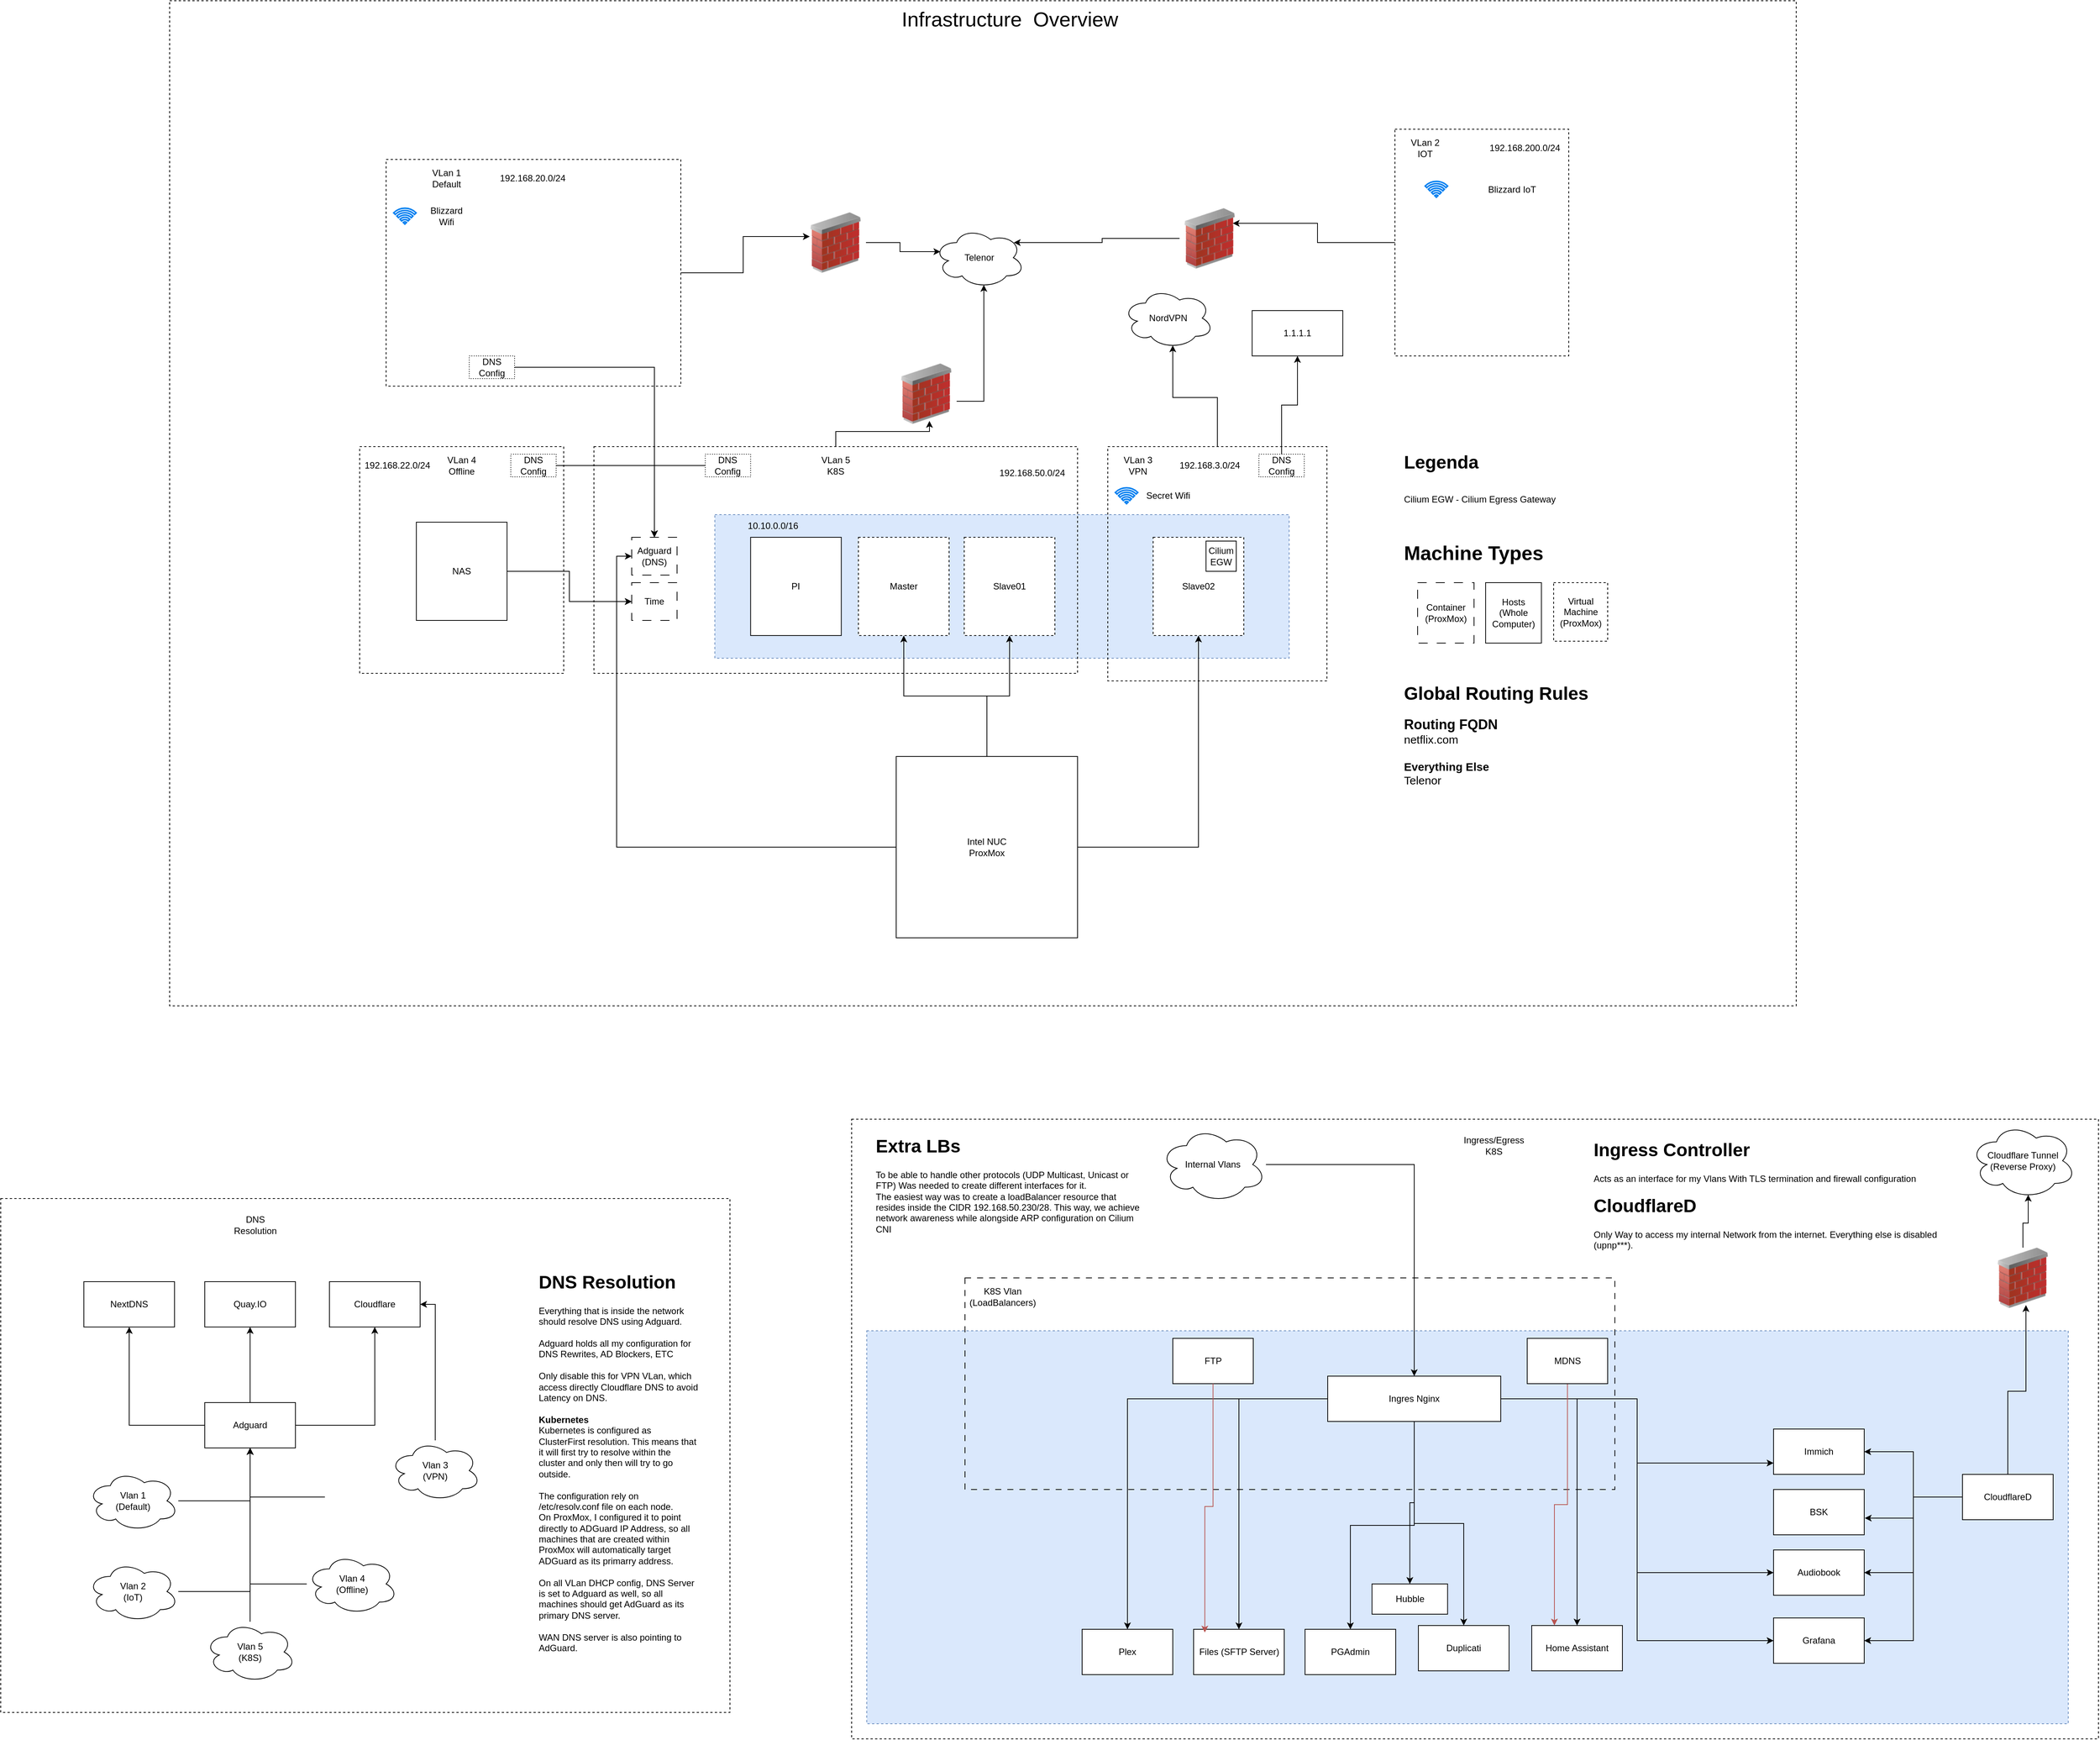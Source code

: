 <mxfile version="26.0.9">
  <diagram name="Page-1" id="SDamau4mZ8k54Pewyqb_">
    <mxGraphModel dx="1803" dy="2209" grid="1" gridSize="10" guides="1" tooltips="1" connect="1" arrows="1" fold="1" page="1" pageScale="1" pageWidth="827" pageHeight="1169" math="0" shadow="0">
      <root>
        <mxCell id="0" />
        <mxCell id="1" parent="0" />
        <mxCell id="LRw8RilUt3pYmWFIR5ii-178" value="" style="rounded=0;whiteSpace=wrap;html=1;dashed=1;" parent="1" vertex="1">
          <mxGeometry x="327.5" y="-810" width="2152.5" height="1330" as="geometry" />
        </mxCell>
        <mxCell id="LRw8RilUt3pYmWFIR5ii-112" value="" style="rounded=0;whiteSpace=wrap;html=1;dashed=1;" parent="1" vertex="1">
          <mxGeometry x="1230" y="670" width="1650" height="820" as="geometry" />
        </mxCell>
        <mxCell id="LRw8RilUt3pYmWFIR5ii-117" value="" style="rounded=0;whiteSpace=wrap;html=1;dashed=1;fillColor=#dae8fc;strokeColor=#6c8ebf;" parent="1" vertex="1">
          <mxGeometry x="1250" y="950" width="1590" height="520" as="geometry" />
        </mxCell>
        <mxCell id="LRw8RilUt3pYmWFIR5ii-132" value="" style="rounded=0;whiteSpace=wrap;html=1;dashed=1;fillColor=none;dashPattern=8 8;" parent="1" vertex="1">
          <mxGeometry x="1380" y="880" width="860" height="280" as="geometry" />
        </mxCell>
        <mxCell id="LRw8RilUt3pYmWFIR5ii-107" value="" style="rounded=0;whiteSpace=wrap;html=1;dashed=1;" parent="1" vertex="1">
          <mxGeometry x="103.96" y="775" width="965" height="680" as="geometry" />
        </mxCell>
        <mxCell id="LRw8RilUt3pYmWFIR5ii-2" value="Telenor" style="ellipse;shape=cloud;whiteSpace=wrap;html=1;" parent="1" vertex="1">
          <mxGeometry x="1338.96" y="-510" width="120" height="80" as="geometry" />
        </mxCell>
        <mxCell id="LRw8RilUt3pYmWFIR5ii-3" value="NordVPN" style="ellipse;shape=cloud;whiteSpace=wrap;html=1;" parent="1" vertex="1">
          <mxGeometry x="1588.96" y="-430" width="120" height="80" as="geometry" />
        </mxCell>
        <mxCell id="LRw8RilUt3pYmWFIR5ii-13" value="" style="rounded=0;whiteSpace=wrap;html=1;dashed=1;fillColor=#dae8fc;strokeColor=#6c8ebf;" parent="1" vertex="1">
          <mxGeometry x="1048.96" y="-130" width="760" height="190" as="geometry" />
        </mxCell>
        <mxCell id="LRw8RilUt3pYmWFIR5ii-4" value="" style="rounded=0;whiteSpace=wrap;html=1;dashed=1;fillColor=none;" parent="1" vertex="1">
          <mxGeometry x="1568.96" y="-220" width="290" height="310" as="geometry" />
        </mxCell>
        <mxCell id="LRw8RilUt3pYmWFIR5ii-5" value="Slave02" style="rounded=0;whiteSpace=wrap;html=1;dashed=1;" parent="1" vertex="1">
          <mxGeometry x="1628.96" y="-100" width="120" height="130" as="geometry" />
        </mxCell>
        <mxCell id="LRw8RilUt3pYmWFIR5ii-7" value="VLan 3&lt;div&gt;VPN&lt;/div&gt;" style="text;html=1;align=center;verticalAlign=middle;whiteSpace=wrap;rounded=0;" parent="1" vertex="1">
          <mxGeometry x="1578.96" y="-210" width="60" height="30" as="geometry" />
        </mxCell>
        <mxCell id="LRw8RilUt3pYmWFIR5ii-9" value="Cilium&lt;br&gt;EGW" style="rounded=0;whiteSpace=wrap;html=1;" parent="1" vertex="1">
          <mxGeometry x="1698.96" y="-95" width="40" height="40" as="geometry" />
        </mxCell>
        <mxCell id="LRw8RilUt3pYmWFIR5ii-12" value="&lt;h1 style=&quot;margin-top: 0px;&quot;&gt;&lt;span style=&quot;background-color: transparent; color: light-dark(rgb(0, 0, 0), rgb(255, 255, 255));&quot;&gt;Legenda&lt;/span&gt;&lt;/h1&gt;&lt;h1 style=&quot;margin-top: 0px;&quot;&gt;&lt;span style=&quot;background-color: transparent; color: light-dark(rgb(0, 0, 0), rgb(255, 255, 255)); font-size: 12px; font-weight: normal;&quot;&gt;Cilium EGW - Cilium Egress Gateway&lt;/span&gt;&lt;/h1&gt;&lt;div&gt;&lt;span style=&quot;background-color: transparent; color: light-dark(rgb(0, 0, 0), rgb(255, 255, 255)); font-size: 12px; font-weight: normal;&quot;&gt;&lt;br&gt;&lt;/span&gt;&lt;/div&gt;&lt;div&gt;&lt;span style=&quot;background-color: transparent; color: light-dark(rgb(0, 0, 0), rgb(255, 255, 255)); font-size: 12px; font-weight: normal;&quot;&gt;&lt;br&gt;&lt;/span&gt;&lt;/div&gt;&lt;div&gt;&lt;span style=&quot;background-color: transparent; color: light-dark(rgb(0, 0, 0), rgb(255, 255, 255));&quot;&gt;&lt;b style=&quot;&quot;&gt;&lt;font style=&quot;font-size: 26px;&quot;&gt;Machine Types&lt;/font&gt;&lt;/b&gt;&lt;/span&gt;&lt;/div&gt;&lt;div&gt;&lt;span style=&quot;background-color: transparent; color: light-dark(rgb(0, 0, 0), rgb(255, 255, 255));&quot;&gt;&lt;b style=&quot;&quot;&gt;&lt;font style=&quot;font-size: 26px;&quot;&gt;&lt;br&gt;&lt;/font&gt;&lt;/b&gt;&lt;/span&gt;&lt;/div&gt;&lt;div&gt;&lt;span style=&quot;background-color: transparent; color: light-dark(rgb(0, 0, 0), rgb(255, 255, 255));&quot;&gt;&lt;b style=&quot;&quot;&gt;&lt;font style=&quot;font-size: 26px;&quot;&gt;&lt;br&gt;&lt;/font&gt;&lt;/b&gt;&lt;/span&gt;&lt;/div&gt;&lt;div&gt;&lt;span style=&quot;background-color: transparent; color: light-dark(rgb(0, 0, 0), rgb(255, 255, 255));&quot;&gt;&lt;b style=&quot;&quot;&gt;&lt;font style=&quot;font-size: 26px;&quot;&gt;&lt;br&gt;&lt;/font&gt;&lt;/b&gt;&lt;/span&gt;&lt;/div&gt;&lt;div&gt;&lt;span style=&quot;background-color: transparent; color: light-dark(rgb(0, 0, 0), rgb(255, 255, 255));&quot;&gt;&lt;b style=&quot;&quot;&gt;&lt;font style=&quot;font-size: 26px;&quot;&gt;&lt;br&gt;&lt;/font&gt;&lt;/b&gt;&lt;/span&gt;&lt;/div&gt;&lt;div&gt;&lt;span style=&quot;background-color: transparent; color: light-dark(rgb(0, 0, 0), rgb(255, 255, 255));&quot;&gt;&lt;b style=&quot;&quot;&gt;&lt;font style=&quot;font-size: 26px;&quot;&gt;&lt;br&gt;&lt;/font&gt;&lt;/b&gt;&lt;/span&gt;&lt;/div&gt;&lt;div&gt;&lt;h1 style=&quot;margin-top: 0px;&quot;&gt;Global Routing Rules&lt;/h1&gt;&lt;/div&gt;&lt;div&gt;&lt;b&gt;&lt;font style=&quot;font-size: 18px;&quot;&gt;Routing FQDN&lt;/font&gt;&lt;/b&gt;&lt;/div&gt;&lt;div&gt;&lt;div&gt;&lt;font style=&quot;font-size: 15px;&quot;&gt;netflix.com&lt;/font&gt;&lt;/div&gt;&lt;/div&gt;&lt;div&gt;&lt;font style=&quot;font-size: 15px;&quot;&gt;&lt;br&gt;&lt;/font&gt;&lt;/div&gt;&lt;div&gt;&lt;font style=&quot;font-size: 15px;&quot;&gt;&lt;b&gt;Everything Else&lt;/b&gt;&lt;/font&gt;&lt;/div&gt;&lt;div&gt;&lt;span style=&quot;font-size: 15px;&quot;&gt;Telenor&amp;nbsp;&lt;/span&gt;&lt;/div&gt;" style="text;html=1;whiteSpace=wrap;overflow=hidden;rounded=0;" parent="1" vertex="1">
          <mxGeometry x="1958.66" y="-220" width="330" height="590" as="geometry" />
        </mxCell>
        <mxCell id="LRw8RilUt3pYmWFIR5ii-14" value="" style="rounded=0;whiteSpace=wrap;html=1;dashed=1;fillColor=none;" parent="1" vertex="1">
          <mxGeometry x="888.96" y="-220" width="640" height="300" as="geometry" />
        </mxCell>
        <mxCell id="LRw8RilUt3pYmWFIR5ii-15" value="VLan 5&lt;div&gt;K8S&lt;/div&gt;" style="text;html=1;align=center;verticalAlign=middle;whiteSpace=wrap;rounded=0;" parent="1" vertex="1">
          <mxGeometry x="1178.96" y="-210" width="60" height="30" as="geometry" />
        </mxCell>
        <mxCell id="LRw8RilUt3pYmWFIR5ii-16" value="Slave01" style="rounded=0;whiteSpace=wrap;html=1;dashed=1;" parent="1" vertex="1">
          <mxGeometry x="1378.96" y="-100" width="120" height="130" as="geometry" />
        </mxCell>
        <mxCell id="LRw8RilUt3pYmWFIR5ii-17" value="Master" style="rounded=0;whiteSpace=wrap;html=1;dashed=1;" parent="1" vertex="1">
          <mxGeometry x="1238.96" y="-100" width="120" height="130" as="geometry" />
        </mxCell>
        <mxCell id="LRw8RilUt3pYmWFIR5ii-18" value="PI" style="rounded=0;whiteSpace=wrap;html=1;" parent="1" vertex="1">
          <mxGeometry x="1096.3" y="-100" width="120" height="130" as="geometry" />
        </mxCell>
        <mxCell id="LRw8RilUt3pYmWFIR5ii-20" style="edgeStyle=orthogonalEdgeStyle;rounded=0;orthogonalLoop=1;jettySize=auto;html=1;" parent="1" source="LRw8RilUt3pYmWFIR5ii-19" target="LRw8RilUt3pYmWFIR5ii-16" edge="1">
          <mxGeometry relative="1" as="geometry" />
        </mxCell>
        <mxCell id="LRw8RilUt3pYmWFIR5ii-23" style="edgeStyle=orthogonalEdgeStyle;rounded=0;orthogonalLoop=1;jettySize=auto;html=1;" parent="1" source="LRw8RilUt3pYmWFIR5ii-19" target="LRw8RilUt3pYmWFIR5ii-5" edge="1">
          <mxGeometry relative="1" as="geometry" />
        </mxCell>
        <mxCell id="LRw8RilUt3pYmWFIR5ii-24" style="edgeStyle=orthogonalEdgeStyle;rounded=0;orthogonalLoop=1;jettySize=auto;html=1;" parent="1" source="LRw8RilUt3pYmWFIR5ii-19" target="LRw8RilUt3pYmWFIR5ii-17" edge="1">
          <mxGeometry relative="1" as="geometry" />
        </mxCell>
        <mxCell id="LRw8RilUt3pYmWFIR5ii-27" style="edgeStyle=orthogonalEdgeStyle;rounded=0;orthogonalLoop=1;jettySize=auto;html=1;entryX=0;entryY=0.5;entryDx=0;entryDy=0;" parent="1" source="LRw8RilUt3pYmWFIR5ii-19" target="LRw8RilUt3pYmWFIR5ii-26" edge="1">
          <mxGeometry relative="1" as="geometry" />
        </mxCell>
        <mxCell id="LRw8RilUt3pYmWFIR5ii-28" style="edgeStyle=orthogonalEdgeStyle;rounded=0;orthogonalLoop=1;jettySize=auto;html=1;entryX=0;entryY=0.5;entryDx=0;entryDy=0;" parent="1" source="LRw8RilUt3pYmWFIR5ii-19" target="LRw8RilUt3pYmWFIR5ii-25" edge="1">
          <mxGeometry relative="1" as="geometry" />
        </mxCell>
        <mxCell id="LRw8RilUt3pYmWFIR5ii-19" value="Intel NUC&lt;div&gt;ProxMox&lt;/div&gt;" style="whiteSpace=wrap;html=1;aspect=fixed;" parent="1" vertex="1">
          <mxGeometry x="1288.96" y="190" width="240" height="240" as="geometry" />
        </mxCell>
        <mxCell id="LRw8RilUt3pYmWFIR5ii-25" value="Adguard&lt;div&gt;(DNS)&lt;/div&gt;" style="rounded=0;whiteSpace=wrap;html=1;dashed=1;dashPattern=12 12;" parent="1" vertex="1">
          <mxGeometry x="938.96" y="-100" width="60" height="50" as="geometry" />
        </mxCell>
        <mxCell id="LRw8RilUt3pYmWFIR5ii-26" value="Time" style="rounded=0;whiteSpace=wrap;html=1;dashed=1;dashPattern=12 12;" parent="1" vertex="1">
          <mxGeometry x="938.96" y="-40" width="60" height="50" as="geometry" />
        </mxCell>
        <mxCell id="LRw8RilUt3pYmWFIR5ii-30" value="" style="shape=image;verticalLabelPosition=bottom;labelBackgroundColor=default;verticalAlign=top;aspect=fixed;imageAspect=0;image=https://upload.wikimedia.org/wikipedia/commons/thumb/3/39/Kubernetes_logo_without_workmark.svg/1200px-Kubernetes_logo_without_workmark.svg.png;" parent="1" vertex="1">
          <mxGeometry x="1048.96" y="-130" width="30.87" height="30" as="geometry" />
        </mxCell>
        <mxCell id="LRw8RilUt3pYmWFIR5ii-31" value="Container&lt;div&gt;(ProxMox)&lt;/div&gt;" style="rounded=0;whiteSpace=wrap;html=1;dashed=1;dashPattern=12 12;" parent="1" vertex="1">
          <mxGeometry x="1978.96" y="-40" width="74.67" height="80" as="geometry" />
        </mxCell>
        <mxCell id="LRw8RilUt3pYmWFIR5ii-32" value="Hosts (Whole Computer)" style="rounded=0;whiteSpace=wrap;html=1;" parent="1" vertex="1">
          <mxGeometry x="2068.96" y="-40" width="73.85" height="80" as="geometry" />
        </mxCell>
        <mxCell id="LRw8RilUt3pYmWFIR5ii-33" value="Virtual Machine&lt;div&gt;(ProxMox)&lt;/div&gt;" style="rounded=0;whiteSpace=wrap;html=1;dashed=1;" parent="1" vertex="1">
          <mxGeometry x="2158.96" y="-40" width="71.54" height="77.5" as="geometry" />
        </mxCell>
        <mxCell id="LRw8RilUt3pYmWFIR5ii-35" style="edgeStyle=orthogonalEdgeStyle;rounded=0;orthogonalLoop=1;jettySize=auto;html=1;entryX=0.55;entryY=0.95;entryDx=0;entryDy=0;entryPerimeter=0;" parent="1" source="LRw8RilUt3pYmWFIR5ii-4" target="LRw8RilUt3pYmWFIR5ii-3" edge="1">
          <mxGeometry relative="1" as="geometry" />
        </mxCell>
        <mxCell id="LRw8RilUt3pYmWFIR5ii-36" value="" style="rounded=0;whiteSpace=wrap;html=1;dashed=1;fillColor=none;" parent="1" vertex="1">
          <mxGeometry x="578.96" y="-220" width="270" height="300" as="geometry" />
        </mxCell>
        <mxCell id="LRw8RilUt3pYmWFIR5ii-37" value="VLan 4&lt;div&gt;Offline&lt;/div&gt;" style="text;html=1;align=center;verticalAlign=middle;whiteSpace=wrap;rounded=0;" parent="1" vertex="1">
          <mxGeometry x="683.96" y="-210" width="60" height="30" as="geometry" />
        </mxCell>
        <mxCell id="LRw8RilUt3pYmWFIR5ii-83" style="edgeStyle=orthogonalEdgeStyle;rounded=0;orthogonalLoop=1;jettySize=auto;html=1;" parent="1" source="LRw8RilUt3pYmWFIR5ii-41" target="LRw8RilUt3pYmWFIR5ii-26" edge="1">
          <mxGeometry relative="1" as="geometry" />
        </mxCell>
        <mxCell id="LRw8RilUt3pYmWFIR5ii-41" value="NAS" style="rounded=0;whiteSpace=wrap;html=1;" parent="1" vertex="1">
          <mxGeometry x="653.96" y="-120" width="120" height="130" as="geometry" />
        </mxCell>
        <mxCell id="LRw8RilUt3pYmWFIR5ii-43" value="" style="rounded=0;whiteSpace=wrap;html=1;dashed=1;fillColor=none;" parent="1" vertex="1">
          <mxGeometry x="613.96" y="-600" width="390" height="300" as="geometry" />
        </mxCell>
        <mxCell id="LRw8RilUt3pYmWFIR5ii-44" value="VLan 1&lt;div&gt;Default&lt;/div&gt;" style="text;html=1;align=center;verticalAlign=middle;whiteSpace=wrap;rounded=0;" parent="1" vertex="1">
          <mxGeometry x="663.96" y="-590" width="60" height="30" as="geometry" />
        </mxCell>
        <mxCell id="LRw8RilUt3pYmWFIR5ii-48" value="" style="html=1;verticalLabelPosition=bottom;align=center;labelBackgroundColor=#ffffff;verticalAlign=top;strokeWidth=2;strokeColor=#0080F0;shadow=0;dashed=0;shape=mxgraph.ios7.icons.wifi;pointerEvents=1" parent="1" vertex="1">
          <mxGeometry x="623.96" y="-535.5" width="29.7" height="21" as="geometry" />
        </mxCell>
        <mxCell id="LRw8RilUt3pYmWFIR5ii-49" value="Blizzard Wifi" style="text;html=1;align=center;verticalAlign=middle;whiteSpace=wrap;rounded=0;" parent="1" vertex="1">
          <mxGeometry x="663.96" y="-540" width="60" height="30" as="geometry" />
        </mxCell>
        <mxCell id="LRw8RilUt3pYmWFIR5ii-51" style="edgeStyle=orthogonalEdgeStyle;rounded=0;orthogonalLoop=1;jettySize=auto;html=1;" parent="1" source="LRw8RilUt3pYmWFIR5ii-50" target="LRw8RilUt3pYmWFIR5ii-25" edge="1">
          <mxGeometry relative="1" as="geometry" />
        </mxCell>
        <mxCell id="LRw8RilUt3pYmWFIR5ii-50" value="DNS Config" style="text;html=1;align=center;verticalAlign=middle;whiteSpace=wrap;rounded=0;fillColor=none;strokeColor=default;dashed=1;dashPattern=1 2;" parent="1" vertex="1">
          <mxGeometry x="723.96" y="-340" width="60" height="30" as="geometry" />
        </mxCell>
        <mxCell id="LRw8RilUt3pYmWFIR5ii-53" style="edgeStyle=orthogonalEdgeStyle;rounded=0;orthogonalLoop=1;jettySize=auto;html=1;" parent="1" source="LRw8RilUt3pYmWFIR5ii-52" target="LRw8RilUt3pYmWFIR5ii-25" edge="1">
          <mxGeometry relative="1" as="geometry" />
        </mxCell>
        <mxCell id="LRw8RilUt3pYmWFIR5ii-52" value="DNS Config" style="text;html=1;align=center;verticalAlign=middle;whiteSpace=wrap;rounded=0;fillColor=none;strokeColor=default;dashed=1;dashPattern=1 2;" parent="1" vertex="1">
          <mxGeometry x="778.96" y="-210" width="60" height="30" as="geometry" />
        </mxCell>
        <mxCell id="LRw8RilUt3pYmWFIR5ii-55" style="edgeStyle=orthogonalEdgeStyle;rounded=0;orthogonalLoop=1;jettySize=auto;html=1;entryX=0.5;entryY=0;entryDx=0;entryDy=0;" parent="1" source="LRw8RilUt3pYmWFIR5ii-54" target="LRw8RilUt3pYmWFIR5ii-25" edge="1">
          <mxGeometry relative="1" as="geometry" />
        </mxCell>
        <mxCell id="LRw8RilUt3pYmWFIR5ii-54" value="DNS Config" style="text;html=1;align=center;verticalAlign=middle;whiteSpace=wrap;rounded=0;fillColor=none;strokeColor=default;dashed=1;dashPattern=1 2;" parent="1" vertex="1">
          <mxGeometry x="1036.3" y="-210" width="60" height="30" as="geometry" />
        </mxCell>
        <mxCell id="LRw8RilUt3pYmWFIR5ii-58" style="edgeStyle=orthogonalEdgeStyle;rounded=0;orthogonalLoop=1;jettySize=auto;html=1;entryX=0.5;entryY=1;entryDx=0;entryDy=0;" parent="1" source="LRw8RilUt3pYmWFIR5ii-56" target="LRw8RilUt3pYmWFIR5ii-57" edge="1">
          <mxGeometry relative="1" as="geometry" />
        </mxCell>
        <mxCell id="LRw8RilUt3pYmWFIR5ii-56" value="DNS Config" style="text;html=1;align=center;verticalAlign=middle;whiteSpace=wrap;rounded=0;fillColor=none;strokeColor=default;dashed=1;dashPattern=1 2;" parent="1" vertex="1">
          <mxGeometry x="1768.96" y="-210" width="60" height="30" as="geometry" />
        </mxCell>
        <mxCell id="LRw8RilUt3pYmWFIR5ii-57" value="1.1.1.1" style="rounded=0;whiteSpace=wrap;html=1;" parent="1" vertex="1">
          <mxGeometry x="1759.96" y="-400" width="120" height="60" as="geometry" />
        </mxCell>
        <mxCell id="LRw8RilUt3pYmWFIR5ii-59" style="edgeStyle=orthogonalEdgeStyle;rounded=0;orthogonalLoop=1;jettySize=auto;html=1;entryX=0.55;entryY=0.95;entryDx=0;entryDy=0;entryPerimeter=0;" parent="1" source="LRw8RilUt3pYmWFIR5ii-73" target="LRw8RilUt3pYmWFIR5ii-2" edge="1">
          <mxGeometry relative="1" as="geometry">
            <Array as="points">
              <mxPoint x="1404.96" y="-280" />
              <mxPoint x="1404.96" y="-280" />
            </Array>
          </mxGeometry>
        </mxCell>
        <mxCell id="LRw8RilUt3pYmWFIR5ii-60" style="edgeStyle=orthogonalEdgeStyle;rounded=0;orthogonalLoop=1;jettySize=auto;html=1;entryX=0.07;entryY=0.4;entryDx=0;entryDy=0;entryPerimeter=0;" parent="1" source="LRw8RilUt3pYmWFIR5ii-75" target="LRw8RilUt3pYmWFIR5ii-2" edge="1">
          <mxGeometry relative="1" as="geometry" />
        </mxCell>
        <mxCell id="LRw8RilUt3pYmWFIR5ii-61" value="192.168.20.0/24" style="text;html=1;align=center;verticalAlign=middle;whiteSpace=wrap;rounded=0;" parent="1" vertex="1">
          <mxGeometry x="777.96" y="-590" width="60" height="30" as="geometry" />
        </mxCell>
        <mxCell id="LRw8RilUt3pYmWFIR5ii-62" value="192.168.50.0/24" style="text;html=1;align=center;verticalAlign=middle;whiteSpace=wrap;rounded=0;" parent="1" vertex="1">
          <mxGeometry x="1438.96" y="-200" width="60" height="30" as="geometry" />
        </mxCell>
        <mxCell id="LRw8RilUt3pYmWFIR5ii-63" value="192.168.3.0/24" style="text;html=1;align=center;verticalAlign=middle;whiteSpace=wrap;rounded=0;" parent="1" vertex="1">
          <mxGeometry x="1673.96" y="-210" width="60" height="30" as="geometry" />
        </mxCell>
        <mxCell id="LRw8RilUt3pYmWFIR5ii-64" value="192.168.22&lt;span style=&quot;background-color: transparent; color: light-dark(rgb(0, 0, 0), rgb(255, 255, 255));&quot;&gt;.0/24&lt;/span&gt;" style="text;html=1;align=center;verticalAlign=middle;whiteSpace=wrap;rounded=0;" parent="1" vertex="1">
          <mxGeometry x="598.96" y="-210" width="60" height="30" as="geometry" />
        </mxCell>
        <mxCell id="LRw8RilUt3pYmWFIR5ii-65" value="" style="rounded=0;whiteSpace=wrap;html=1;dashed=1;fillColor=none;" parent="1" vertex="1">
          <mxGeometry x="1948.96" y="-640" width="230" height="300" as="geometry" />
        </mxCell>
        <mxCell id="LRw8RilUt3pYmWFIR5ii-66" value="VLan 2&lt;div&gt;IOT&lt;/div&gt;" style="text;html=1;align=center;verticalAlign=middle;whiteSpace=wrap;rounded=0;" parent="1" vertex="1">
          <mxGeometry x="1958.66" y="-630" width="60" height="30" as="geometry" />
        </mxCell>
        <mxCell id="LRw8RilUt3pYmWFIR5ii-67" value="" style="html=1;verticalLabelPosition=bottom;align=center;labelBackgroundColor=#ffffff;verticalAlign=top;strokeWidth=2;strokeColor=#0080F0;shadow=0;dashed=0;shape=mxgraph.ios7.icons.wifi;pointerEvents=1" parent="1" vertex="1">
          <mxGeometry x="1988.96" y="-571" width="29.7" height="21" as="geometry" />
        </mxCell>
        <mxCell id="LRw8RilUt3pYmWFIR5ii-68" value="Blizzard IoT" style="text;html=1;align=center;verticalAlign=middle;whiteSpace=wrap;rounded=0;" parent="1" vertex="1">
          <mxGeometry x="2048.96" y="-575.5" width="110" height="30" as="geometry" />
        </mxCell>
        <mxCell id="LRw8RilUt3pYmWFIR5ii-69" value="192.168.200.0/24" style="text;html=1;align=center;verticalAlign=middle;whiteSpace=wrap;rounded=0;" parent="1" vertex="1">
          <mxGeometry x="2090.5" y="-630" width="60" height="30" as="geometry" />
        </mxCell>
        <mxCell id="LRw8RilUt3pYmWFIR5ii-70" style="edgeStyle=orthogonalEdgeStyle;rounded=0;orthogonalLoop=1;jettySize=auto;html=1;entryX=0.88;entryY=0.25;entryDx=0;entryDy=0;entryPerimeter=0;" parent="1" source="LRw8RilUt3pYmWFIR5ii-72" target="LRw8RilUt3pYmWFIR5ii-2" edge="1">
          <mxGeometry relative="1" as="geometry" />
        </mxCell>
        <mxCell id="LRw8RilUt3pYmWFIR5ii-74" value="" style="edgeStyle=orthogonalEdgeStyle;rounded=0;orthogonalLoop=1;jettySize=auto;html=1;entryX=0.55;entryY=0.95;entryDx=0;entryDy=0;entryPerimeter=0;" parent="1" source="LRw8RilUt3pYmWFIR5ii-14" target="LRw8RilUt3pYmWFIR5ii-73" edge="1">
          <mxGeometry relative="1" as="geometry">
            <mxPoint x="1404.96" y="-220" as="sourcePoint" />
            <mxPoint x="1404.96" y="-434" as="targetPoint" />
            <Array as="points" />
          </mxGeometry>
        </mxCell>
        <mxCell id="LRw8RilUt3pYmWFIR5ii-73" value="" style="image;html=1;image=img/lib/clip_art/networking/Firewall_02_128x128.png" parent="1" vertex="1">
          <mxGeometry x="1288.96" y="-330" width="80" height="80" as="geometry" />
        </mxCell>
        <mxCell id="LRw8RilUt3pYmWFIR5ii-76" value="" style="edgeStyle=orthogonalEdgeStyle;rounded=0;orthogonalLoop=1;jettySize=auto;html=1;entryX=0.07;entryY=0.4;entryDx=0;entryDy=0;entryPerimeter=0;" parent="1" source="LRw8RilUt3pYmWFIR5ii-43" target="LRw8RilUt3pYmWFIR5ii-75" edge="1">
          <mxGeometry relative="1" as="geometry">
            <mxPoint x="1003.96" y="-450" as="sourcePoint" />
            <mxPoint x="1346.96" y="-478" as="targetPoint" />
          </mxGeometry>
        </mxCell>
        <mxCell id="LRw8RilUt3pYmWFIR5ii-75" value="" style="image;html=1;image=img/lib/clip_art/networking/Firewall_02_128x128.png" parent="1" vertex="1">
          <mxGeometry x="1168.96" y="-530" width="80" height="80" as="geometry" />
        </mxCell>
        <mxCell id="LRw8RilUt3pYmWFIR5ii-77" value="" style="edgeStyle=orthogonalEdgeStyle;rounded=0;orthogonalLoop=1;jettySize=auto;html=1;entryX=0.88;entryY=0.25;entryDx=0;entryDy=0;entryPerimeter=0;" parent="1" source="LRw8RilUt3pYmWFIR5ii-65" target="LRw8RilUt3pYmWFIR5ii-72" edge="1">
          <mxGeometry relative="1" as="geometry">
            <mxPoint x="1948.96" y="-490" as="sourcePoint" />
            <mxPoint x="1444.96" y="-490" as="targetPoint" />
          </mxGeometry>
        </mxCell>
        <mxCell id="LRw8RilUt3pYmWFIR5ii-72" value="" style="image;html=1;image=img/lib/clip_art/networking/Firewall_02_128x128.png" parent="1" vertex="1">
          <mxGeometry x="1663.96" y="-535.5" width="80" height="80" as="geometry" />
        </mxCell>
        <mxCell id="LRw8RilUt3pYmWFIR5ii-79" value="" style="html=1;verticalLabelPosition=bottom;align=center;labelBackgroundColor=#ffffff;verticalAlign=top;strokeWidth=2;strokeColor=#0080F0;shadow=0;dashed=0;shape=mxgraph.ios7.icons.wifi;pointerEvents=1" parent="1" vertex="1">
          <mxGeometry x="1578.96" y="-165.5" width="29.7" height="21" as="geometry" />
        </mxCell>
        <mxCell id="LRw8RilUt3pYmWFIR5ii-80" value="Secret Wifi" style="text;html=1;align=center;verticalAlign=middle;whiteSpace=wrap;rounded=0;" parent="1" vertex="1">
          <mxGeometry x="1593.96" y="-170" width="110" height="30" as="geometry" />
        </mxCell>
        <mxCell id="LRw8RilUt3pYmWFIR5ii-85" value="10.10.0.0/16" style="text;html=1;align=center;verticalAlign=middle;whiteSpace=wrap;rounded=0;" parent="1" vertex="1">
          <mxGeometry x="1096.3" y="-130" width="60" height="30" as="geometry" />
        </mxCell>
        <mxCell id="LRw8RilUt3pYmWFIR5ii-87" value="DNS Resolution" style="text;html=1;align=center;verticalAlign=middle;whiteSpace=wrap;rounded=0;" parent="1" vertex="1">
          <mxGeometry x="411.46" y="795" width="60" height="30" as="geometry" />
        </mxCell>
        <mxCell id="LRw8RilUt3pYmWFIR5ii-92" style="edgeStyle=orthogonalEdgeStyle;rounded=0;orthogonalLoop=1;jettySize=auto;html=1;" parent="1" source="LRw8RilUt3pYmWFIR5ii-88" target="LRw8RilUt3pYmWFIR5ii-90" edge="1">
          <mxGeometry relative="1" as="geometry" />
        </mxCell>
        <mxCell id="LRw8RilUt3pYmWFIR5ii-93" style="edgeStyle=orthogonalEdgeStyle;rounded=0;orthogonalLoop=1;jettySize=auto;html=1;entryX=0.5;entryY=1;entryDx=0;entryDy=0;" parent="1" source="LRw8RilUt3pYmWFIR5ii-88" target="LRw8RilUt3pYmWFIR5ii-91" edge="1">
          <mxGeometry relative="1" as="geometry" />
        </mxCell>
        <mxCell id="LRw8RilUt3pYmWFIR5ii-94" style="edgeStyle=orthogonalEdgeStyle;rounded=0;orthogonalLoop=1;jettySize=auto;html=1;" parent="1" source="LRw8RilUt3pYmWFIR5ii-88" target="LRw8RilUt3pYmWFIR5ii-89" edge="1">
          <mxGeometry relative="1" as="geometry" />
        </mxCell>
        <mxCell id="LRw8RilUt3pYmWFIR5ii-88" value="Adguard" style="rounded=0;whiteSpace=wrap;html=1;" parent="1" vertex="1">
          <mxGeometry x="373.96" y="1045" width="120" height="60" as="geometry" />
        </mxCell>
        <mxCell id="LRw8RilUt3pYmWFIR5ii-89" value="NextDNS" style="rounded=0;whiteSpace=wrap;html=1;" parent="1" vertex="1">
          <mxGeometry x="213.96" y="885" width="120" height="60" as="geometry" />
        </mxCell>
        <mxCell id="LRw8RilUt3pYmWFIR5ii-90" value="Quay.IO" style="rounded=0;whiteSpace=wrap;html=1;" parent="1" vertex="1">
          <mxGeometry x="373.96" y="885" width="120" height="60" as="geometry" />
        </mxCell>
        <mxCell id="LRw8RilUt3pYmWFIR5ii-91" value="Cloudflare" style="rounded=0;whiteSpace=wrap;html=1;" parent="1" vertex="1">
          <mxGeometry x="538.96" y="885" width="120" height="60" as="geometry" />
        </mxCell>
        <mxCell id="LRw8RilUt3pYmWFIR5ii-100" style="edgeStyle=orthogonalEdgeStyle;rounded=0;orthogonalLoop=1;jettySize=auto;html=1;" parent="1" source="LRw8RilUt3pYmWFIR5ii-95" target="LRw8RilUt3pYmWFIR5ii-88" edge="1">
          <mxGeometry relative="1" as="geometry" />
        </mxCell>
        <mxCell id="LRw8RilUt3pYmWFIR5ii-95" value="Vlan 1&lt;div&gt;(Default)&lt;/div&gt;" style="ellipse;shape=cloud;whiteSpace=wrap;html=1;" parent="1" vertex="1">
          <mxGeometry x="218.96" y="1135" width="120" height="80" as="geometry" />
        </mxCell>
        <mxCell id="LRw8RilUt3pYmWFIR5ii-106" style="edgeStyle=orthogonalEdgeStyle;rounded=0;orthogonalLoop=1;jettySize=auto;html=1;" parent="1" source="LRw8RilUt3pYmWFIR5ii-96" target="LRw8RilUt3pYmWFIR5ii-88" edge="1">
          <mxGeometry relative="1" as="geometry" />
        </mxCell>
        <mxCell id="LRw8RilUt3pYmWFIR5ii-96" value="Vlan 2&lt;div&gt;(IoT)&lt;/div&gt;" style="ellipse;shape=cloud;whiteSpace=wrap;html=1;" parent="1" vertex="1">
          <mxGeometry x="218.96" y="1255" width="120" height="80" as="geometry" />
        </mxCell>
        <mxCell id="LRw8RilUt3pYmWFIR5ii-103" style="edgeStyle=orthogonalEdgeStyle;rounded=0;orthogonalLoop=1;jettySize=auto;html=1;entryX=1;entryY=0.5;entryDx=0;entryDy=0;" parent="1" source="LRw8RilUt3pYmWFIR5ii-97" target="LRw8RilUt3pYmWFIR5ii-91" edge="1">
          <mxGeometry relative="1" as="geometry">
            <Array as="points">
              <mxPoint x="678.96" y="1155" />
              <mxPoint x="678.96" y="915" />
            </Array>
          </mxGeometry>
        </mxCell>
        <mxCell id="LRw8RilUt3pYmWFIR5ii-97" value="Vlan 3&lt;br&gt;(VPN)" style="ellipse;shape=cloud;whiteSpace=wrap;html=1;" parent="1" vertex="1">
          <mxGeometry x="618.96" y="1095" width="120" height="80" as="geometry" />
        </mxCell>
        <mxCell id="LRw8RilUt3pYmWFIR5ii-104" style="edgeStyle=orthogonalEdgeStyle;rounded=0;orthogonalLoop=1;jettySize=auto;html=1;" parent="1" source="LRw8RilUt3pYmWFIR5ii-98" target="LRw8RilUt3pYmWFIR5ii-88" edge="1">
          <mxGeometry relative="1" as="geometry" />
        </mxCell>
        <mxCell id="LRw8RilUt3pYmWFIR5ii-98" value="Vlan 4&lt;div&gt;(Offline)&lt;/div&gt;" style="ellipse;shape=cloud;whiteSpace=wrap;html=1;" parent="1" vertex="1">
          <mxGeometry x="508.96" y="1245" width="120" height="80" as="geometry" />
        </mxCell>
        <mxCell id="LRw8RilUt3pYmWFIR5ii-105" style="edgeStyle=orthogonalEdgeStyle;rounded=0;orthogonalLoop=1;jettySize=auto;html=1;" parent="1" source="LRw8RilUt3pYmWFIR5ii-99" target="LRw8RilUt3pYmWFIR5ii-88" edge="1">
          <mxGeometry relative="1" as="geometry" />
        </mxCell>
        <mxCell id="LRw8RilUt3pYmWFIR5ii-99" value="Vlan 5&lt;div&gt;(K8S)&lt;/div&gt;" style="ellipse;shape=cloud;whiteSpace=wrap;html=1;" parent="1" vertex="1">
          <mxGeometry x="373.96" y="1335" width="120" height="80" as="geometry" />
        </mxCell>
        <mxCell id="LRw8RilUt3pYmWFIR5ii-110" style="edgeStyle=orthogonalEdgeStyle;rounded=0;orthogonalLoop=1;jettySize=auto;html=1;" parent="1" source="LRw8RilUt3pYmWFIR5ii-109" target="LRw8RilUt3pYmWFIR5ii-88" edge="1">
          <mxGeometry relative="1" as="geometry" />
        </mxCell>
        <mxCell id="LRw8RilUt3pYmWFIR5ii-109" value="" style="shape=image;verticalLabelPosition=bottom;labelBackgroundColor=default;verticalAlign=top;aspect=fixed;imageAspect=0;image=https://upload.wikimedia.org/wikipedia/commons/thumb/3/39/Kubernetes_logo_without_workmark.svg/1200px-Kubernetes_logo_without_workmark.svg.png;" parent="1" vertex="1">
          <mxGeometry x="532.94" y="1135" width="72.03" height="70" as="geometry" />
        </mxCell>
        <mxCell id="LRw8RilUt3pYmWFIR5ii-111" value="&lt;h1 style=&quot;margin-top: 0px;&quot;&gt;DNS Resolution&lt;/h1&gt;&lt;div&gt;Everything that is inside the network should resolve DNS using Adguard.&amp;nbsp;&lt;br&gt;&lt;br&gt;Adguard holds all my configuration for DNS Rewrites, AD Blockers, ETC&lt;/div&gt;&lt;div&gt;&lt;br&gt;&lt;/div&gt;&lt;div&gt;Only disable this for VPN VLan, which access directly Cloudflare DNS to avoid Latency on DNS.&lt;/div&gt;&lt;div&gt;&lt;br&gt;&lt;/div&gt;&lt;div&gt;&lt;b&gt;Kubernetes&lt;/b&gt;&lt;/div&gt;&lt;div&gt;Kubernetes is configured as ClusterFirst resolution. This means that it will first try to resolve within the cluster and only then will try to go outside.&amp;nbsp;&lt;br&gt;&lt;br&gt;The configuration rely on /etc/resolv.conf file on each node.&amp;nbsp;&lt;/div&gt;&lt;div&gt;On ProxMox, I configured it to point directly to ADGuard IP Address, so all machines that are created within ProxMox will automatically target ADGuard as its primarry address.&amp;nbsp;&lt;br&gt;&lt;br&gt;On all VLan DHCP config, DNS Server is set to Adguard as well, so all machines should get AdGuard as its primary DNS server.&lt;/div&gt;&lt;div&gt;&lt;br&gt;&lt;/div&gt;&lt;div&gt;WAN DNS server is also pointing to AdGuard.&lt;/div&gt;" style="text;html=1;whiteSpace=wrap;overflow=hidden;rounded=0;" parent="1" vertex="1">
          <mxGeometry x="813.96" y="865" width="215" height="540" as="geometry" />
        </mxCell>
        <mxCell id="LRw8RilUt3pYmWFIR5ii-113" value="Ingress/Egress K8S" style="text;html=1;align=center;verticalAlign=middle;whiteSpace=wrap;rounded=0;" parent="1" vertex="1">
          <mxGeometry x="2050" y="690" width="60" height="30" as="geometry" />
        </mxCell>
        <mxCell id="LRw8RilUt3pYmWFIR5ii-177" style="edgeStyle=orthogonalEdgeStyle;rounded=0;orthogonalLoop=1;jettySize=auto;html=1;" parent="1" source="LRw8RilUt3pYmWFIR5ii-114" target="LRw8RilUt3pYmWFIR5ii-121" edge="1">
          <mxGeometry relative="1" as="geometry" />
        </mxCell>
        <mxCell id="LRw8RilUt3pYmWFIR5ii-114" value="Internal Vlans" style="ellipse;shape=cloud;whiteSpace=wrap;html=1;" parent="1" vertex="1">
          <mxGeometry x="1638.25" y="680" width="140" height="100" as="geometry" />
        </mxCell>
        <mxCell id="LRw8RilUt3pYmWFIR5ii-115" value="Cloudflare Tunnel (Reverse Proxy)" style="ellipse;shape=cloud;whiteSpace=wrap;html=1;" parent="1" vertex="1">
          <mxGeometry x="2710" y="675" width="140" height="100" as="geometry" />
        </mxCell>
        <mxCell id="LRw8RilUt3pYmWFIR5ii-116" value="" style="shape=image;verticalLabelPosition=bottom;labelBackgroundColor=default;verticalAlign=top;aspect=fixed;imageAspect=0;image=https://upload.wikimedia.org/wikipedia/commons/thumb/3/39/Kubernetes_logo_without_workmark.svg/1200px-Kubernetes_logo_without_workmark.svg.png;" parent="1" vertex="1">
          <mxGeometry x="1270" y="1055" width="72.03" height="70" as="geometry" />
        </mxCell>
        <mxCell id="LRw8RilUt3pYmWFIR5ii-166" style="edgeStyle=orthogonalEdgeStyle;rounded=0;orthogonalLoop=1;jettySize=auto;html=1;entryX=1;entryY=0.5;entryDx=0;entryDy=0;" parent="1" source="LRw8RilUt3pYmWFIR5ii-118" target="LRw8RilUt3pYmWFIR5ii-147" edge="1">
          <mxGeometry relative="1" as="geometry" />
        </mxCell>
        <mxCell id="LRw8RilUt3pYmWFIR5ii-169" style="edgeStyle=orthogonalEdgeStyle;rounded=0;orthogonalLoop=1;jettySize=auto;html=1;entryX=1;entryY=0.5;entryDx=0;entryDy=0;" parent="1" source="LRw8RilUt3pYmWFIR5ii-118" target="LRw8RilUt3pYmWFIR5ii-143" edge="1">
          <mxGeometry relative="1" as="geometry" />
        </mxCell>
        <mxCell id="LRw8RilUt3pYmWFIR5ii-170" style="edgeStyle=orthogonalEdgeStyle;rounded=0;orthogonalLoop=1;jettySize=auto;html=1;entryX=1;entryY=0.5;entryDx=0;entryDy=0;" parent="1" source="LRw8RilUt3pYmWFIR5ii-118" target="LRw8RilUt3pYmWFIR5ii-136" edge="1">
          <mxGeometry relative="1" as="geometry" />
        </mxCell>
        <mxCell id="LRw8RilUt3pYmWFIR5ii-118" value="CloudflareD" style="rounded=0;whiteSpace=wrap;html=1;" parent="1" vertex="1">
          <mxGeometry x="2700" y="1140" width="120" height="60" as="geometry" />
        </mxCell>
        <mxCell id="LRw8RilUt3pYmWFIR5ii-119" style="edgeStyle=orthogonalEdgeStyle;rounded=0;orthogonalLoop=1;jettySize=auto;html=1;entryX=0.55;entryY=0.95;entryDx=0;entryDy=0;entryPerimeter=0;" parent="1" source="LRw8RilUt3pYmWFIR5ii-182" target="LRw8RilUt3pYmWFIR5ii-115" edge="1">
          <mxGeometry relative="1" as="geometry" />
        </mxCell>
        <mxCell id="LRw8RilUt3pYmWFIR5ii-154" style="edgeStyle=orthogonalEdgeStyle;rounded=0;orthogonalLoop=1;jettySize=auto;html=1;entryX=0.5;entryY=0;entryDx=0;entryDy=0;" parent="1" source="LRw8RilUt3pYmWFIR5ii-121" target="LRw8RilUt3pYmWFIR5ii-152" edge="1">
          <mxGeometry relative="1" as="geometry" />
        </mxCell>
        <mxCell id="LRw8RilUt3pYmWFIR5ii-156" style="edgeStyle=orthogonalEdgeStyle;rounded=0;orthogonalLoop=1;jettySize=auto;html=1;entryX=0.5;entryY=0;entryDx=0;entryDy=0;" parent="1" source="LRw8RilUt3pYmWFIR5ii-121" target="LRw8RilUt3pYmWFIR5ii-127" edge="1">
          <mxGeometry relative="1" as="geometry" />
        </mxCell>
        <mxCell id="LRw8RilUt3pYmWFIR5ii-157" style="edgeStyle=orthogonalEdgeStyle;rounded=0;orthogonalLoop=1;jettySize=auto;html=1;" parent="1" source="LRw8RilUt3pYmWFIR5ii-121" target="LRw8RilUt3pYmWFIR5ii-128" edge="1">
          <mxGeometry relative="1" as="geometry" />
        </mxCell>
        <mxCell id="LRw8RilUt3pYmWFIR5ii-161" style="edgeStyle=orthogonalEdgeStyle;rounded=0;orthogonalLoop=1;jettySize=auto;html=1;" parent="1" source="LRw8RilUt3pYmWFIR5ii-121" target="LRw8RilUt3pYmWFIR5ii-139" edge="1">
          <mxGeometry relative="1" as="geometry" />
        </mxCell>
        <mxCell id="LRw8RilUt3pYmWFIR5ii-162" style="edgeStyle=orthogonalEdgeStyle;rounded=0;orthogonalLoop=1;jettySize=auto;html=1;" parent="1" source="LRw8RilUt3pYmWFIR5ii-121" target="LRw8RilUt3pYmWFIR5ii-141" edge="1">
          <mxGeometry relative="1" as="geometry" />
        </mxCell>
        <mxCell id="LRw8RilUt3pYmWFIR5ii-163" style="edgeStyle=orthogonalEdgeStyle;rounded=0;orthogonalLoop=1;jettySize=auto;html=1;entryX=0;entryY=0.75;entryDx=0;entryDy=0;" parent="1" source="LRw8RilUt3pYmWFIR5ii-121" target="LRw8RilUt3pYmWFIR5ii-147" edge="1">
          <mxGeometry relative="1" as="geometry" />
        </mxCell>
        <mxCell id="LRw8RilUt3pYmWFIR5ii-164" style="edgeStyle=orthogonalEdgeStyle;rounded=0;orthogonalLoop=1;jettySize=auto;html=1;entryX=0;entryY=0.5;entryDx=0;entryDy=0;" parent="1" source="LRw8RilUt3pYmWFIR5ii-121" target="LRw8RilUt3pYmWFIR5ii-143" edge="1">
          <mxGeometry relative="1" as="geometry" />
        </mxCell>
        <mxCell id="LRw8RilUt3pYmWFIR5ii-165" style="edgeStyle=orthogonalEdgeStyle;rounded=0;orthogonalLoop=1;jettySize=auto;html=1;entryX=0;entryY=0.5;entryDx=0;entryDy=0;" parent="1" source="LRw8RilUt3pYmWFIR5ii-121" target="LRw8RilUt3pYmWFIR5ii-136" edge="1">
          <mxGeometry relative="1" as="geometry" />
        </mxCell>
        <mxCell id="LRw8RilUt3pYmWFIR5ii-185" style="edgeStyle=orthogonalEdgeStyle;rounded=0;orthogonalLoop=1;jettySize=auto;html=1;" parent="1" source="LRw8RilUt3pYmWFIR5ii-121" target="LRw8RilUt3pYmWFIR5ii-184" edge="1">
          <mxGeometry relative="1" as="geometry" />
        </mxCell>
        <mxCell id="LRw8RilUt3pYmWFIR5ii-121" value="Ingres Nginx" style="rounded=0;whiteSpace=wrap;html=1;" parent="1" vertex="1">
          <mxGeometry x="1860" y="1010" width="229" height="60" as="geometry" />
        </mxCell>
        <mxCell id="LRw8RilUt3pYmWFIR5ii-127" value="Plex" style="rounded=0;whiteSpace=wrap;html=1;" parent="1" vertex="1">
          <mxGeometry x="1535" y="1345" width="120" height="60" as="geometry" />
        </mxCell>
        <mxCell id="LRw8RilUt3pYmWFIR5ii-128" value="Files (SFTP Server)" style="rounded=0;whiteSpace=wrap;html=1;" parent="1" vertex="1">
          <mxGeometry x="1682.5" y="1345" width="120" height="60" as="geometry" />
        </mxCell>
        <mxCell id="LRw8RilUt3pYmWFIR5ii-133" value="K8S Vlan&lt;div&gt;(LoadBalancers)&lt;/div&gt;" style="text;html=1;align=center;verticalAlign=middle;whiteSpace=wrap;rounded=0;" parent="1" vertex="1">
          <mxGeometry x="1400" y="890" width="60" height="30" as="geometry" />
        </mxCell>
        <mxCell id="LRw8RilUt3pYmWFIR5ii-136" value="Grafana" style="rounded=0;whiteSpace=wrap;html=1;" parent="1" vertex="1">
          <mxGeometry x="2450" y="1330" width="120" height="60" as="geometry" />
        </mxCell>
        <mxCell id="LRw8RilUt3pYmWFIR5ii-139" value="Duplicati" style="rounded=0;whiteSpace=wrap;html=1;" parent="1" vertex="1">
          <mxGeometry x="1980" y="1340" width="120" height="60" as="geometry" />
        </mxCell>
        <mxCell id="LRw8RilUt3pYmWFIR5ii-141" value="Home Assistant" style="rounded=0;whiteSpace=wrap;html=1;" parent="1" vertex="1">
          <mxGeometry x="2130" y="1340" width="120" height="60" as="geometry" />
        </mxCell>
        <mxCell id="LRw8RilUt3pYmWFIR5ii-143" value="Audiobook" style="rounded=0;whiteSpace=wrap;html=1;" parent="1" vertex="1">
          <mxGeometry x="2450" y="1240" width="120" height="60" as="geometry" />
        </mxCell>
        <mxCell id="LRw8RilUt3pYmWFIR5ii-145" value="BSK" style="rounded=0;whiteSpace=wrap;html=1;" parent="1" vertex="1">
          <mxGeometry x="2450" y="1160" width="120" height="60" as="geometry" />
        </mxCell>
        <mxCell id="LRw8RilUt3pYmWFIR5ii-147" value="Immich" style="rounded=0;whiteSpace=wrap;html=1;" parent="1" vertex="1">
          <mxGeometry x="2450" y="1080" width="120" height="60" as="geometry" />
        </mxCell>
        <mxCell id="LRw8RilUt3pYmWFIR5ii-152" value="PGAdmin" style="rounded=0;whiteSpace=wrap;html=1;" parent="1" vertex="1">
          <mxGeometry x="1830" y="1345" width="120" height="60" as="geometry" />
        </mxCell>
        <mxCell id="LRw8RilUt3pYmWFIR5ii-167" style="edgeStyle=orthogonalEdgeStyle;rounded=0;orthogonalLoop=1;jettySize=auto;html=1;exitX=0.5;exitY=1;exitDx=0;exitDy=0;" parent="1" source="LRw8RilUt3pYmWFIR5ii-118" target="LRw8RilUt3pYmWFIR5ii-118" edge="1">
          <mxGeometry relative="1" as="geometry" />
        </mxCell>
        <mxCell id="LRw8RilUt3pYmWFIR5ii-168" style="edgeStyle=orthogonalEdgeStyle;rounded=0;orthogonalLoop=1;jettySize=auto;html=1;entryX=1.006;entryY=0.631;entryDx=0;entryDy=0;entryPerimeter=0;" parent="1" source="LRw8RilUt3pYmWFIR5ii-118" target="LRw8RilUt3pYmWFIR5ii-145" edge="1">
          <mxGeometry relative="1" as="geometry" />
        </mxCell>
        <mxCell id="LRw8RilUt3pYmWFIR5ii-176" style="edgeStyle=orthogonalEdgeStyle;rounded=0;orthogonalLoop=1;jettySize=auto;html=1;entryX=0.25;entryY=0;entryDx=0;entryDy=0;fillColor=#f8cecc;strokeColor=#b85450;" parent="1" source="LRw8RilUt3pYmWFIR5ii-173" target="LRw8RilUt3pYmWFIR5ii-141" edge="1">
          <mxGeometry relative="1" as="geometry" />
        </mxCell>
        <mxCell id="LRw8RilUt3pYmWFIR5ii-173" value="MDNS" style="rounded=0;whiteSpace=wrap;html=1;" parent="1" vertex="1">
          <mxGeometry x="2124" y="960" width="106.5" height="60" as="geometry" />
        </mxCell>
        <mxCell id="LRw8RilUt3pYmWFIR5ii-174" value="FTP" style="rounded=0;whiteSpace=wrap;html=1;" parent="1" vertex="1">
          <mxGeometry x="1655" y="960" width="106.5" height="60" as="geometry" />
        </mxCell>
        <mxCell id="LRw8RilUt3pYmWFIR5ii-175" style="edgeStyle=orthogonalEdgeStyle;rounded=0;orthogonalLoop=1;jettySize=auto;html=1;entryX=0.124;entryY=0.071;entryDx=0;entryDy=0;entryPerimeter=0;fillColor=#f8cecc;strokeColor=#b85450;" parent="1" source="LRw8RilUt3pYmWFIR5ii-174" target="LRw8RilUt3pYmWFIR5ii-128" edge="1">
          <mxGeometry relative="1" as="geometry" />
        </mxCell>
        <mxCell id="LRw8RilUt3pYmWFIR5ii-179" value="&lt;font style=&quot;font-size: 27px;&quot;&gt;Infrastructure&amp;nbsp; Overview&lt;/font&gt;" style="text;html=1;align=center;verticalAlign=middle;whiteSpace=wrap;rounded=0;" parent="1" vertex="1">
          <mxGeometry x="1279.48" y="-800" width="321.04" height="30" as="geometry" />
        </mxCell>
        <mxCell id="LRw8RilUt3pYmWFIR5ii-180" value="&lt;h1 style=&quot;margin-top: 0px;&quot;&gt;Ingress Controller&lt;/h1&gt;&lt;div&gt;Acts as an interface for my Vlans With TLS termination and firewall configuration&amp;nbsp;&lt;/div&gt;&lt;div&gt;&lt;br&gt;&lt;/div&gt;&lt;div&gt;&lt;h1 style=&quot;margin-top: 0px;&quot;&gt;CloudflareD&lt;/h1&gt;&lt;/div&gt;&lt;div&gt;Only Way to access my internal Network from the internet. Everything else is disabled (upnp***).&amp;nbsp;&lt;/div&gt;" style="text;html=1;whiteSpace=wrap;overflow=hidden;rounded=0;" parent="1" vertex="1">
          <mxGeometry x="2210" y="690" width="460" height="180" as="geometry" />
        </mxCell>
        <mxCell id="LRw8RilUt3pYmWFIR5ii-183" value="" style="edgeStyle=orthogonalEdgeStyle;rounded=0;orthogonalLoop=1;jettySize=auto;html=1;entryX=0.55;entryY=0.95;entryDx=0;entryDy=0;entryPerimeter=0;" parent="1" source="LRw8RilUt3pYmWFIR5ii-118" target="LRw8RilUt3pYmWFIR5ii-182" edge="1">
          <mxGeometry relative="1" as="geometry">
            <mxPoint x="2760" y="1140" as="sourcePoint" />
            <mxPoint x="2787" y="770" as="targetPoint" />
          </mxGeometry>
        </mxCell>
        <mxCell id="LRw8RilUt3pYmWFIR5ii-182" value="" style="image;html=1;image=img/lib/clip_art/networking/Firewall_02_128x128.png" parent="1" vertex="1">
          <mxGeometry x="2740" y="840" width="80" height="80" as="geometry" />
        </mxCell>
        <mxCell id="LRw8RilUt3pYmWFIR5ii-184" value="Hubble" style="rounded=0;whiteSpace=wrap;html=1;" parent="1" vertex="1">
          <mxGeometry x="1918.66" y="1285" width="100" height="40" as="geometry" />
        </mxCell>
        <mxCell id="LRw8RilUt3pYmWFIR5ii-186" value="&lt;h1 style=&quot;margin-top: 0px;&quot;&gt;Extra LBs&lt;/h1&gt;&lt;div&gt;To be able to handle other protocols (UDP Multicast, Unicast or FTP) Was needed to create different interfaces for it.&amp;nbsp;&lt;br&gt;The easiest way was to create a loadBalancer resource that resides inside the CIDR 192.168.50.230/28. This way, we achieve network awareness while alongside ARP configuration on Cilium CNI&lt;/div&gt;" style="text;html=1;whiteSpace=wrap;overflow=hidden;rounded=0;" parent="1" vertex="1">
          <mxGeometry x="1260" y="685" width="360" height="180" as="geometry" />
        </mxCell>
      </root>
    </mxGraphModel>
  </diagram>
</mxfile>
